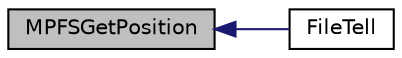 digraph "MPFSGetPosition"
{
  edge [fontname="Helvetica",fontsize="10",labelfontname="Helvetica",labelfontsize="10"];
  node [fontname="Helvetica",fontsize="10",shape=record];
  rankdir="LR";
  Node1 [label="MPFSGetPosition",height=0.2,width=0.4,color="black", fillcolor="grey75", style="filled", fontcolor="black"];
  Node1 -> Node2 [dir="back",color="midnightblue",fontsize="10",style="solid"];
  Node2 [label="FileTell",height=0.2,width=0.4,color="black", fillcolor="white", style="filled",URL="$_file_system_8c.html#a67c08f8987e9cebfb28536f02d7dcc65"];
}
